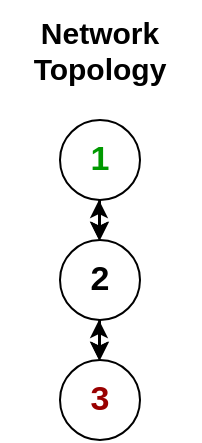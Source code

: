 <mxfile>
    <diagram id="L6Pzemu8Aci8OtVCRiOP" name="Page-1">
        <mxGraphModel dx="670" dy="332" grid="1" gridSize="10" guides="1" tooltips="1" connect="1" arrows="1" fold="1" page="1" pageScale="1" pageWidth="850" pageHeight="1100" math="0" shadow="0">
            <root>
                <mxCell id="0"/>
                <mxCell id="1" parent="0"/>
                <mxCell id="10" style="edgeStyle=none;html=1;exitX=0.5;exitY=1;exitDx=0;exitDy=0;entryX=0.5;entryY=0;entryDx=0;entryDy=0;fontSize=17;fontColor=#990000;" parent="1" source="2" target="4" edge="1">
                    <mxGeometry relative="1" as="geometry"/>
                </mxCell>
                <mxCell id="2" value="1" style="ellipse;whiteSpace=wrap;html=1;fontSize=17;fontStyle=1;fontColor=#009900;" parent="1" vertex="1">
                    <mxGeometry x="190" y="120" width="40" height="40" as="geometry"/>
                </mxCell>
                <mxCell id="11" style="edgeStyle=none;html=1;exitX=0.5;exitY=1;exitDx=0;exitDy=0;entryX=0.5;entryY=0;entryDx=0;entryDy=0;fontSize=17;fontColor=#990000;" parent="1" source="4" edge="1">
                    <mxGeometry relative="1" as="geometry">
                        <mxPoint x="210" y="240" as="targetPoint"/>
                    </mxGeometry>
                </mxCell>
                <mxCell id="4" value="2" style="ellipse;whiteSpace=wrap;html=1;fontSize=17;fontStyle=1" parent="1" vertex="1">
                    <mxGeometry x="190" y="180" width="40" height="40" as="geometry"/>
                </mxCell>
                <mxCell id="9" value="3" style="ellipse;whiteSpace=wrap;html=1;fontSize=17;fontStyle=1;fontColor=#990000;" parent="1" vertex="1">
                    <mxGeometry x="190" y="240" width="40" height="40" as="geometry"/>
                </mxCell>
                <mxCell id="20" style="edgeStyle=none;html=1;exitX=0.5;exitY=1;exitDx=0;exitDy=0;entryX=0.5;entryY=0;entryDx=0;entryDy=0;fontSize=17;fontColor=#990000;" parent="1" edge="1">
                    <mxGeometry relative="1" as="geometry">
                        <mxPoint x="209.66" y="160" as="sourcePoint"/>
                        <mxPoint x="209.66" y="180" as="targetPoint"/>
                    </mxGeometry>
                </mxCell>
                <mxCell id="21" style="edgeStyle=none;html=1;exitX=0.5;exitY=1;exitDx=0;exitDy=0;entryX=0.5;entryY=0;entryDx=0;entryDy=0;fontSize=17;fontColor=#990000;" parent="1" edge="1">
                    <mxGeometry relative="1" as="geometry">
                        <mxPoint x="209.66" y="220" as="sourcePoint"/>
                        <mxPoint x="209.66" y="240" as="targetPoint"/>
                    </mxGeometry>
                </mxCell>
                <mxCell id="23" style="edgeStyle=none;html=1;exitX=0.5;exitY=1;exitDx=0;exitDy=0;entryX=0.5;entryY=0;entryDx=0;entryDy=0;fontSize=17;fontColor=#990000;startArrow=classic;startFill=1;strokeWidth=1;endArrow=classic;endFill=1;" parent="1" edge="1">
                    <mxGeometry relative="1" as="geometry">
                        <mxPoint x="209.49" y="160" as="sourcePoint"/>
                        <mxPoint x="209.49" y="180" as="targetPoint"/>
                    </mxGeometry>
                </mxCell>
                <mxCell id="24" style="edgeStyle=none;html=1;exitX=0.5;exitY=1;exitDx=0;exitDy=0;entryX=0.5;entryY=0;entryDx=0;entryDy=0;fontSize=17;fontColor=#990000;startArrow=classic;startFill=1;strokeWidth=1;endArrow=classic;endFill=1;" parent="1" edge="1">
                    <mxGeometry relative="1" as="geometry">
                        <mxPoint x="209.49" y="220" as="sourcePoint"/>
                        <mxPoint x="209.49" y="240" as="targetPoint"/>
                    </mxGeometry>
                </mxCell>
                <mxCell id="28" value="Network Topology" style="text;html=1;strokeColor=none;fillColor=none;align=center;verticalAlign=middle;whiteSpace=wrap;rounded=0;fontSize=15;fontStyle=1" vertex="1" parent="1">
                    <mxGeometry x="160" y="60" width="100" height="50" as="geometry"/>
                </mxCell>
            </root>
        </mxGraphModel>
    </diagram>
</mxfile>